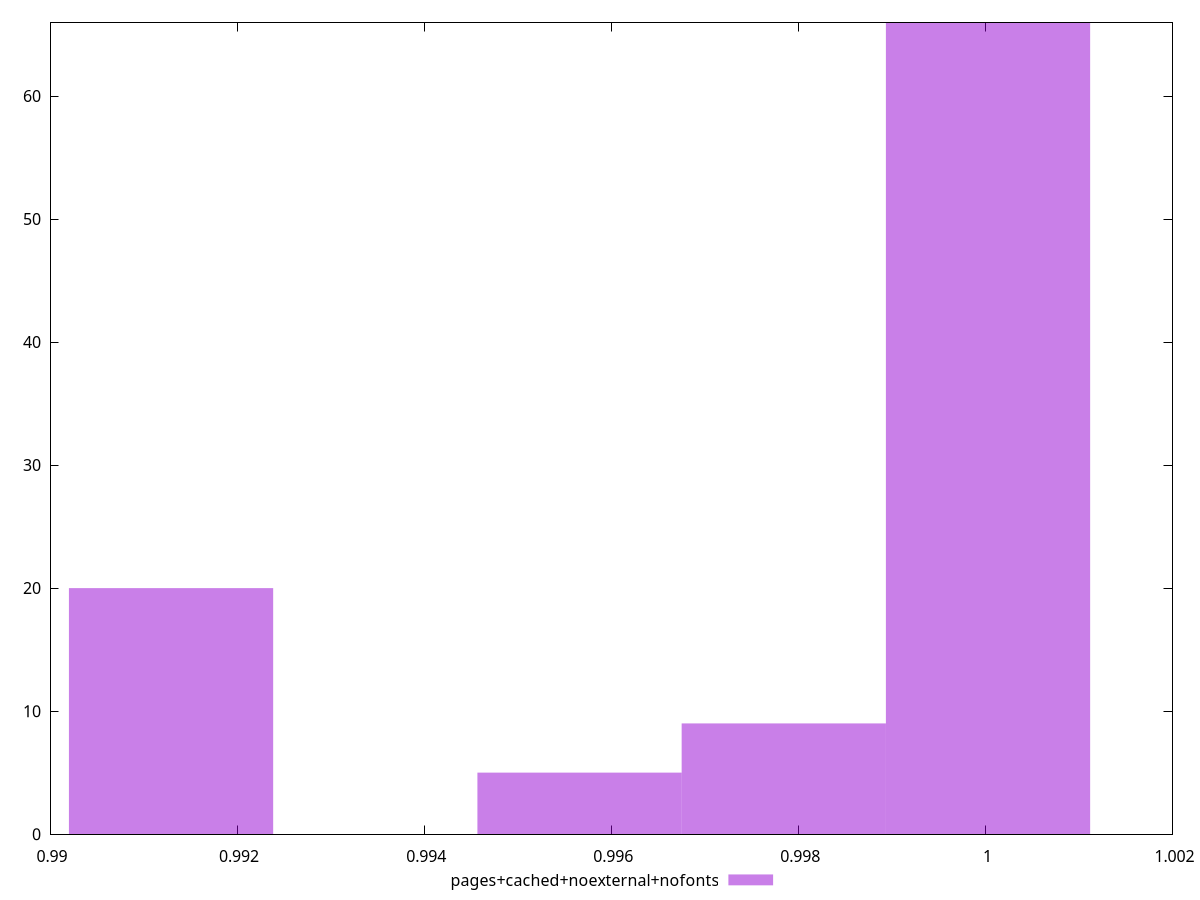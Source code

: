 $_pagesCachedNoexternalNofonts <<EOF
1.0000278464197379 66
0.9978443795061578 9
0.9956609125925775 5
0.9912939787654171 20
EOF
set key outside below
set terminal pngcairo
set output "report_00004_2020-11-02T20-21-41.718Z/speed-index/pages+cached+noexternal+nofonts//hist.png"
set yrange [0:66]
set boxwidth 0.002183466913580214
set style fill transparent solid 0.5 noborder
plot $_pagesCachedNoexternalNofonts title "pages+cached+noexternal+nofonts" with boxes ,